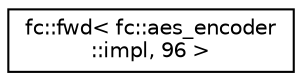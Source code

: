 digraph "Graphical Class Hierarchy"
{
  edge [fontname="Helvetica",fontsize="10",labelfontname="Helvetica",labelfontsize="10"];
  node [fontname="Helvetica",fontsize="10",shape=record];
  rankdir="LR";
  Node0 [label="fc::fwd\< fc::aes_encoder\l::impl, 96 \>",height=0.2,width=0.4,color="black", fillcolor="white", style="filled",URL="$classfc_1_1fwd.html"];
}
